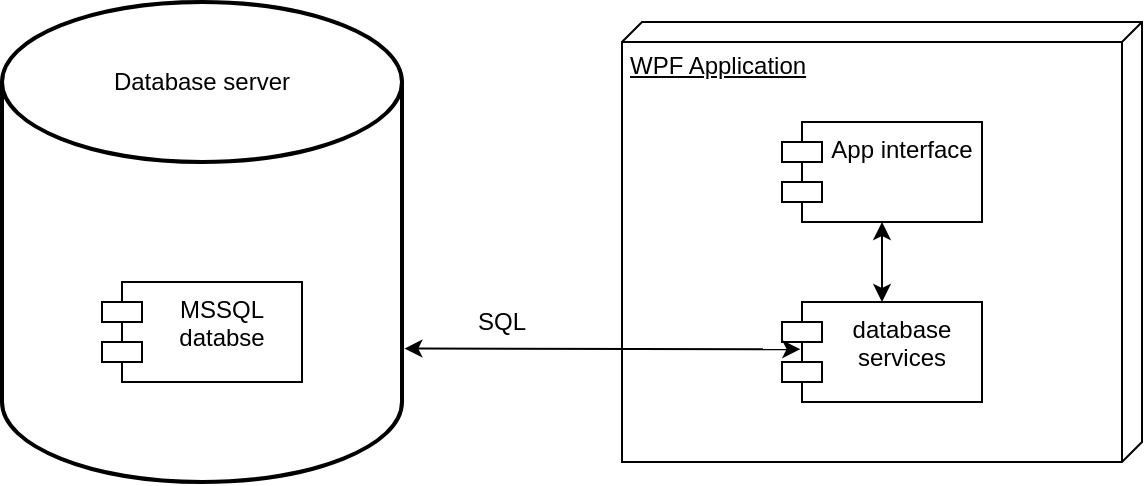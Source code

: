 <mxfile version="13.1.1" type="device"><diagram id="5BVS9qI1PBWN5Kcm-tA8" name="Page-1"><mxGraphModel dx="749" dy="1961" grid="1" gridSize="10" guides="1" tooltips="1" connect="1" arrows="1" fold="1" page="1" pageScale="1" pageWidth="827" pageHeight="1169" math="0" shadow="0"><root><mxCell id="0"/><mxCell id="1" parent="0"/><mxCell id="vhp-uZfduKdexLFtwaDE-4" value="WPF Application" style="verticalAlign=top;align=left;spacingTop=8;spacingLeft=2;spacingRight=12;shape=cube;size=10;direction=south;fontStyle=4;html=1;" vertex="1" parent="1"><mxGeometry x="320" y="-990" width="260" height="220" as="geometry"/></mxCell><mxCell id="vhp-uZfduKdexLFtwaDE-1" value="App interface" style="shape=module;align=left;spacingLeft=20;align=center;verticalAlign=top;" vertex="1" parent="1"><mxGeometry x="400" y="-940" width="100" height="50" as="geometry"/></mxCell><mxCell id="vhp-uZfduKdexLFtwaDE-2" value="database &#10;services" style="shape=module;align=left;spacingLeft=20;align=center;verticalAlign=top;" vertex="1" parent="1"><mxGeometry x="400" y="-850" width="100" height="50" as="geometry"/></mxCell><mxCell id="vhp-uZfduKdexLFtwaDE-7" value="" style="endArrow=classic;startArrow=classic;html=1;entryX=0.5;entryY=1;entryDx=0;entryDy=0;exitX=0.5;exitY=0;exitDx=0;exitDy=0;" edge="1" parent="1" source="vhp-uZfduKdexLFtwaDE-2" target="vhp-uZfduKdexLFtwaDE-1"><mxGeometry width="50" height="50" relative="1" as="geometry"><mxPoint x="270" y="-1010" as="sourcePoint"/><mxPoint x="320" y="-1060" as="targetPoint"/></mxGeometry></mxCell><mxCell id="vhp-uZfduKdexLFtwaDE-8" value="" style="strokeWidth=2;html=1;shape=mxgraph.flowchart.database;whiteSpace=wrap;" vertex="1" parent="1"><mxGeometry x="10" y="-1000" width="200" height="240" as="geometry"/></mxCell><mxCell id="vhp-uZfduKdexLFtwaDE-9" value="Database server" style="text;html=1;strokeColor=none;fillColor=none;align=center;verticalAlign=middle;whiteSpace=wrap;rounded=0;" vertex="1" parent="1"><mxGeometry x="60" y="-970" width="100" height="20" as="geometry"/></mxCell><mxCell id="vhp-uZfduKdexLFtwaDE-11" value="" style="endArrow=classic;startArrow=classic;html=1;entryX=0.092;entryY=0.472;entryDx=0;entryDy=0;entryPerimeter=0;exitX=1.006;exitY=0.722;exitDx=0;exitDy=0;exitPerimeter=0;" edge="1" parent="1" source="vhp-uZfduKdexLFtwaDE-8" target="vhp-uZfduKdexLFtwaDE-2"><mxGeometry width="50" height="50" relative="1" as="geometry"><mxPoint x="330" y="-830" as="sourcePoint"/><mxPoint x="380" y="-880" as="targetPoint"/></mxGeometry></mxCell><mxCell id="vhp-uZfduKdexLFtwaDE-12" value="SQL" style="text;html=1;strokeColor=none;fillColor=none;align=center;verticalAlign=middle;whiteSpace=wrap;rounded=0;" vertex="1" parent="1"><mxGeometry x="240" y="-850" width="40" height="20" as="geometry"/></mxCell><mxCell id="vhp-uZfduKdexLFtwaDE-13" value="MSSQL&#10;databse" style="shape=module;align=left;spacingLeft=20;align=center;verticalAlign=top;" vertex="1" parent="1"><mxGeometry x="60" y="-860" width="100" height="50" as="geometry"/></mxCell></root></mxGraphModel></diagram></mxfile>